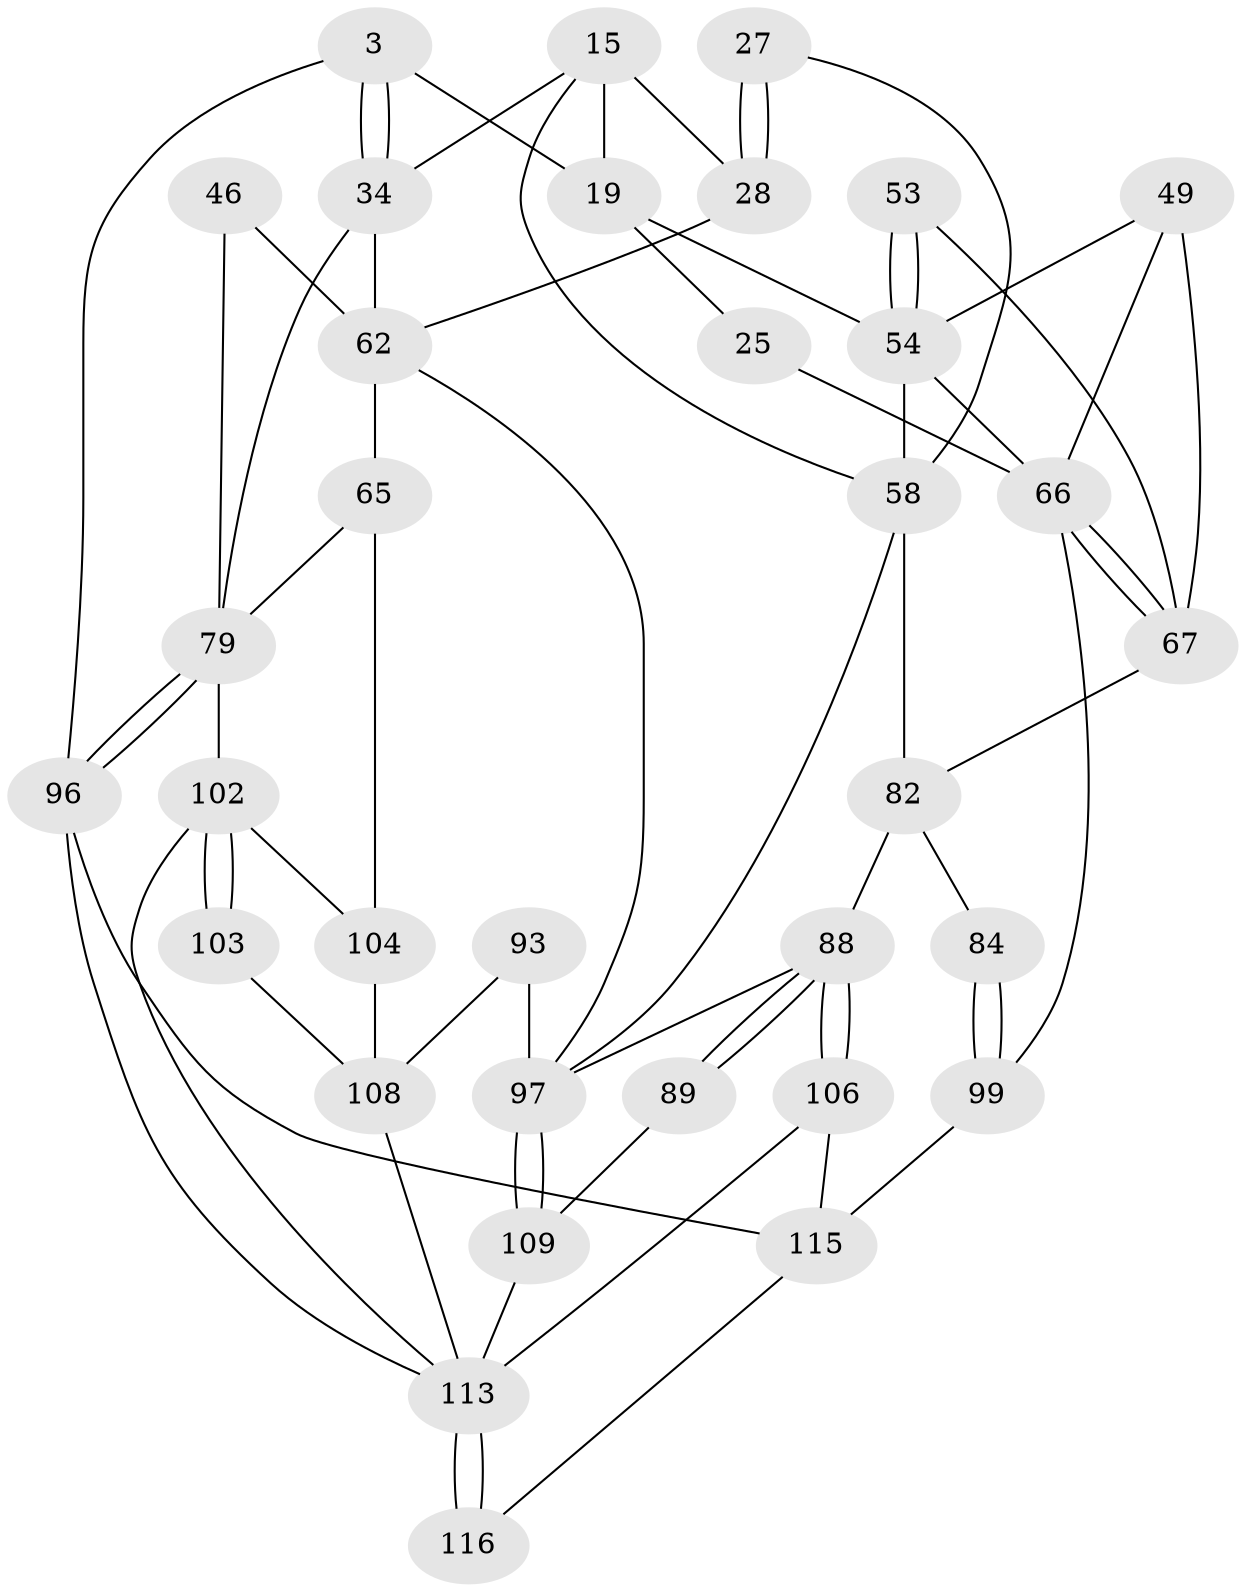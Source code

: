 // original degree distribution, {3: 0.017241379310344827, 6: 0.23275862068965517, 5: 0.5, 4: 0.25}
// Generated by graph-tools (version 1.1) at 2025/05/03/04/25 22:05:48]
// undirected, 34 vertices, 70 edges
graph export_dot {
graph [start="1"]
  node [color=gray90,style=filled];
  3 [pos="+0+0",super="+2"];
  15 [pos="+0.28437647131543387+0",super="+5+7+11"];
  19 [pos="+1+0",super="+18"];
  25 [pos="+1+0.003661899527983633",super="+24+20"];
  27 [pos="+0.4113249755214468+0.26956249303592467"];
  28 [pos="+0.3314684169310097+0.24207662985014572",super="+14+12"];
  34 [pos="+0+0.23633777939624018",super="+33+17"];
  46 [pos="+0.061649992169560304+0.33273453723867413"];
  49 [pos="+0.9034032340201777+0.3247976511946299",super="+45"];
  53 [pos="+0.7910383729265165+0.3776429428219332"];
  54 [pos="+0.7547564335126741+0.41009369777822874",super="+31+32+23+50"];
  58 [pos="+0.6445420618234889+0.4773562802519961",super="+57+56"];
  62 [pos="+0.34837848824169326+0.5630807236067421",super="+43+40+59"];
  65 [pos="+0.15591882909170462+0.3950382039650009",super="+64"];
  66 [pos="+1+0.4602560586437023",super="+38+39+35"];
  67 [pos="+0.9326238039503683+0.4852723127483493",super="+51+52"];
  79 [pos="+0+0.5762901779920342",super="+78+48"];
  82 [pos="+0.7630111754506146+0.7463735989372869",super="+77"];
  84 [pos="+0.7934541269433844+0.7549396312499803",super="+81+80"];
  88 [pos="+0.6141252522863133+0.8178831875610476",super="+83+74+85"];
  89 [pos="+0.5559545510509536+0.784313601768718"];
  93 [pos="+0.35416647366434567+0.7910497368253407"];
  96 [pos="+0+1",super="+69"];
  97 [pos="+0.36603108256432676+0.7983567349469916",super="+86+87+60"];
  99 [pos="+0.8439896032826334+0.856643589424532",super="+98"];
  102 [pos="+0.1671071522384106+0.7770608655198871",super="+100"];
  103 [pos="+0.1103507626821058+0.8671199574555124"];
  104 [pos="+0.19970730060990716+0.7973369667552636",super="+95+90"];
  106 [pos="+0.6143117620238021+0.8195814441524061"];
  108 [pos="+0.2593908597139983+0.941064684907808",super="+107+94"];
  109 [pos="+0.4055081301623543+0.8230608282740611"];
  113 [pos="+0.1276567734554938+1",super="+101+111+110+112"];
  115 [pos="+0.7206139805573839+1",super="+114+70"];
  116 [pos="+0.5907326925662642+1"];
  3 -- 34 [weight=2];
  3 -- 34;
  3 -- 96 [weight=2];
  3 -- 19 [weight=2];
  15 -- 28 [weight=3];
  15 -- 19;
  15 -- 34 [weight=2];
  15 -- 58;
  19 -- 25 [weight=2];
  19 -- 54;
  25 -- 66 [weight=3];
  27 -- 28 [weight=2];
  27 -- 28;
  27 -- 58;
  28 -- 62;
  34 -- 62 [weight=2];
  34 -- 79;
  46 -- 62 [weight=2];
  46 -- 79;
  49 -- 67 [weight=2];
  49 -- 54 [weight=2];
  49 -- 66;
  53 -- 54 [weight=2];
  53 -- 54;
  53 -- 67;
  54 -- 58 [weight=3];
  54 -- 66;
  58 -- 97;
  58 -- 82 [weight=2];
  62 -- 97;
  62 -- 65 [weight=2];
  65 -- 104;
  65 -- 79 [weight=2];
  66 -- 67 [weight=2];
  66 -- 67;
  66 -- 99;
  67 -- 82;
  79 -- 96;
  79 -- 96;
  79 -- 102;
  82 -- 84 [weight=2];
  82 -- 88 [weight=2];
  84 -- 99 [weight=3];
  84 -- 99;
  88 -- 89 [weight=2];
  88 -- 89;
  88 -- 106;
  88 -- 106;
  88 -- 97 [weight=2];
  89 -- 109;
  93 -- 97 [weight=2];
  93 -- 108;
  96 -- 115 [weight=2];
  96 -- 113;
  97 -- 109;
  97 -- 109;
  99 -- 115 [weight=2];
  102 -- 103 [weight=2];
  102 -- 103;
  102 -- 104 [weight=2];
  102 -- 113;
  103 -- 108;
  104 -- 108 [weight=2];
  106 -- 113;
  106 -- 115;
  108 -- 113;
  109 -- 113;
  113 -- 116 [weight=2];
  113 -- 116;
  115 -- 116;
}
